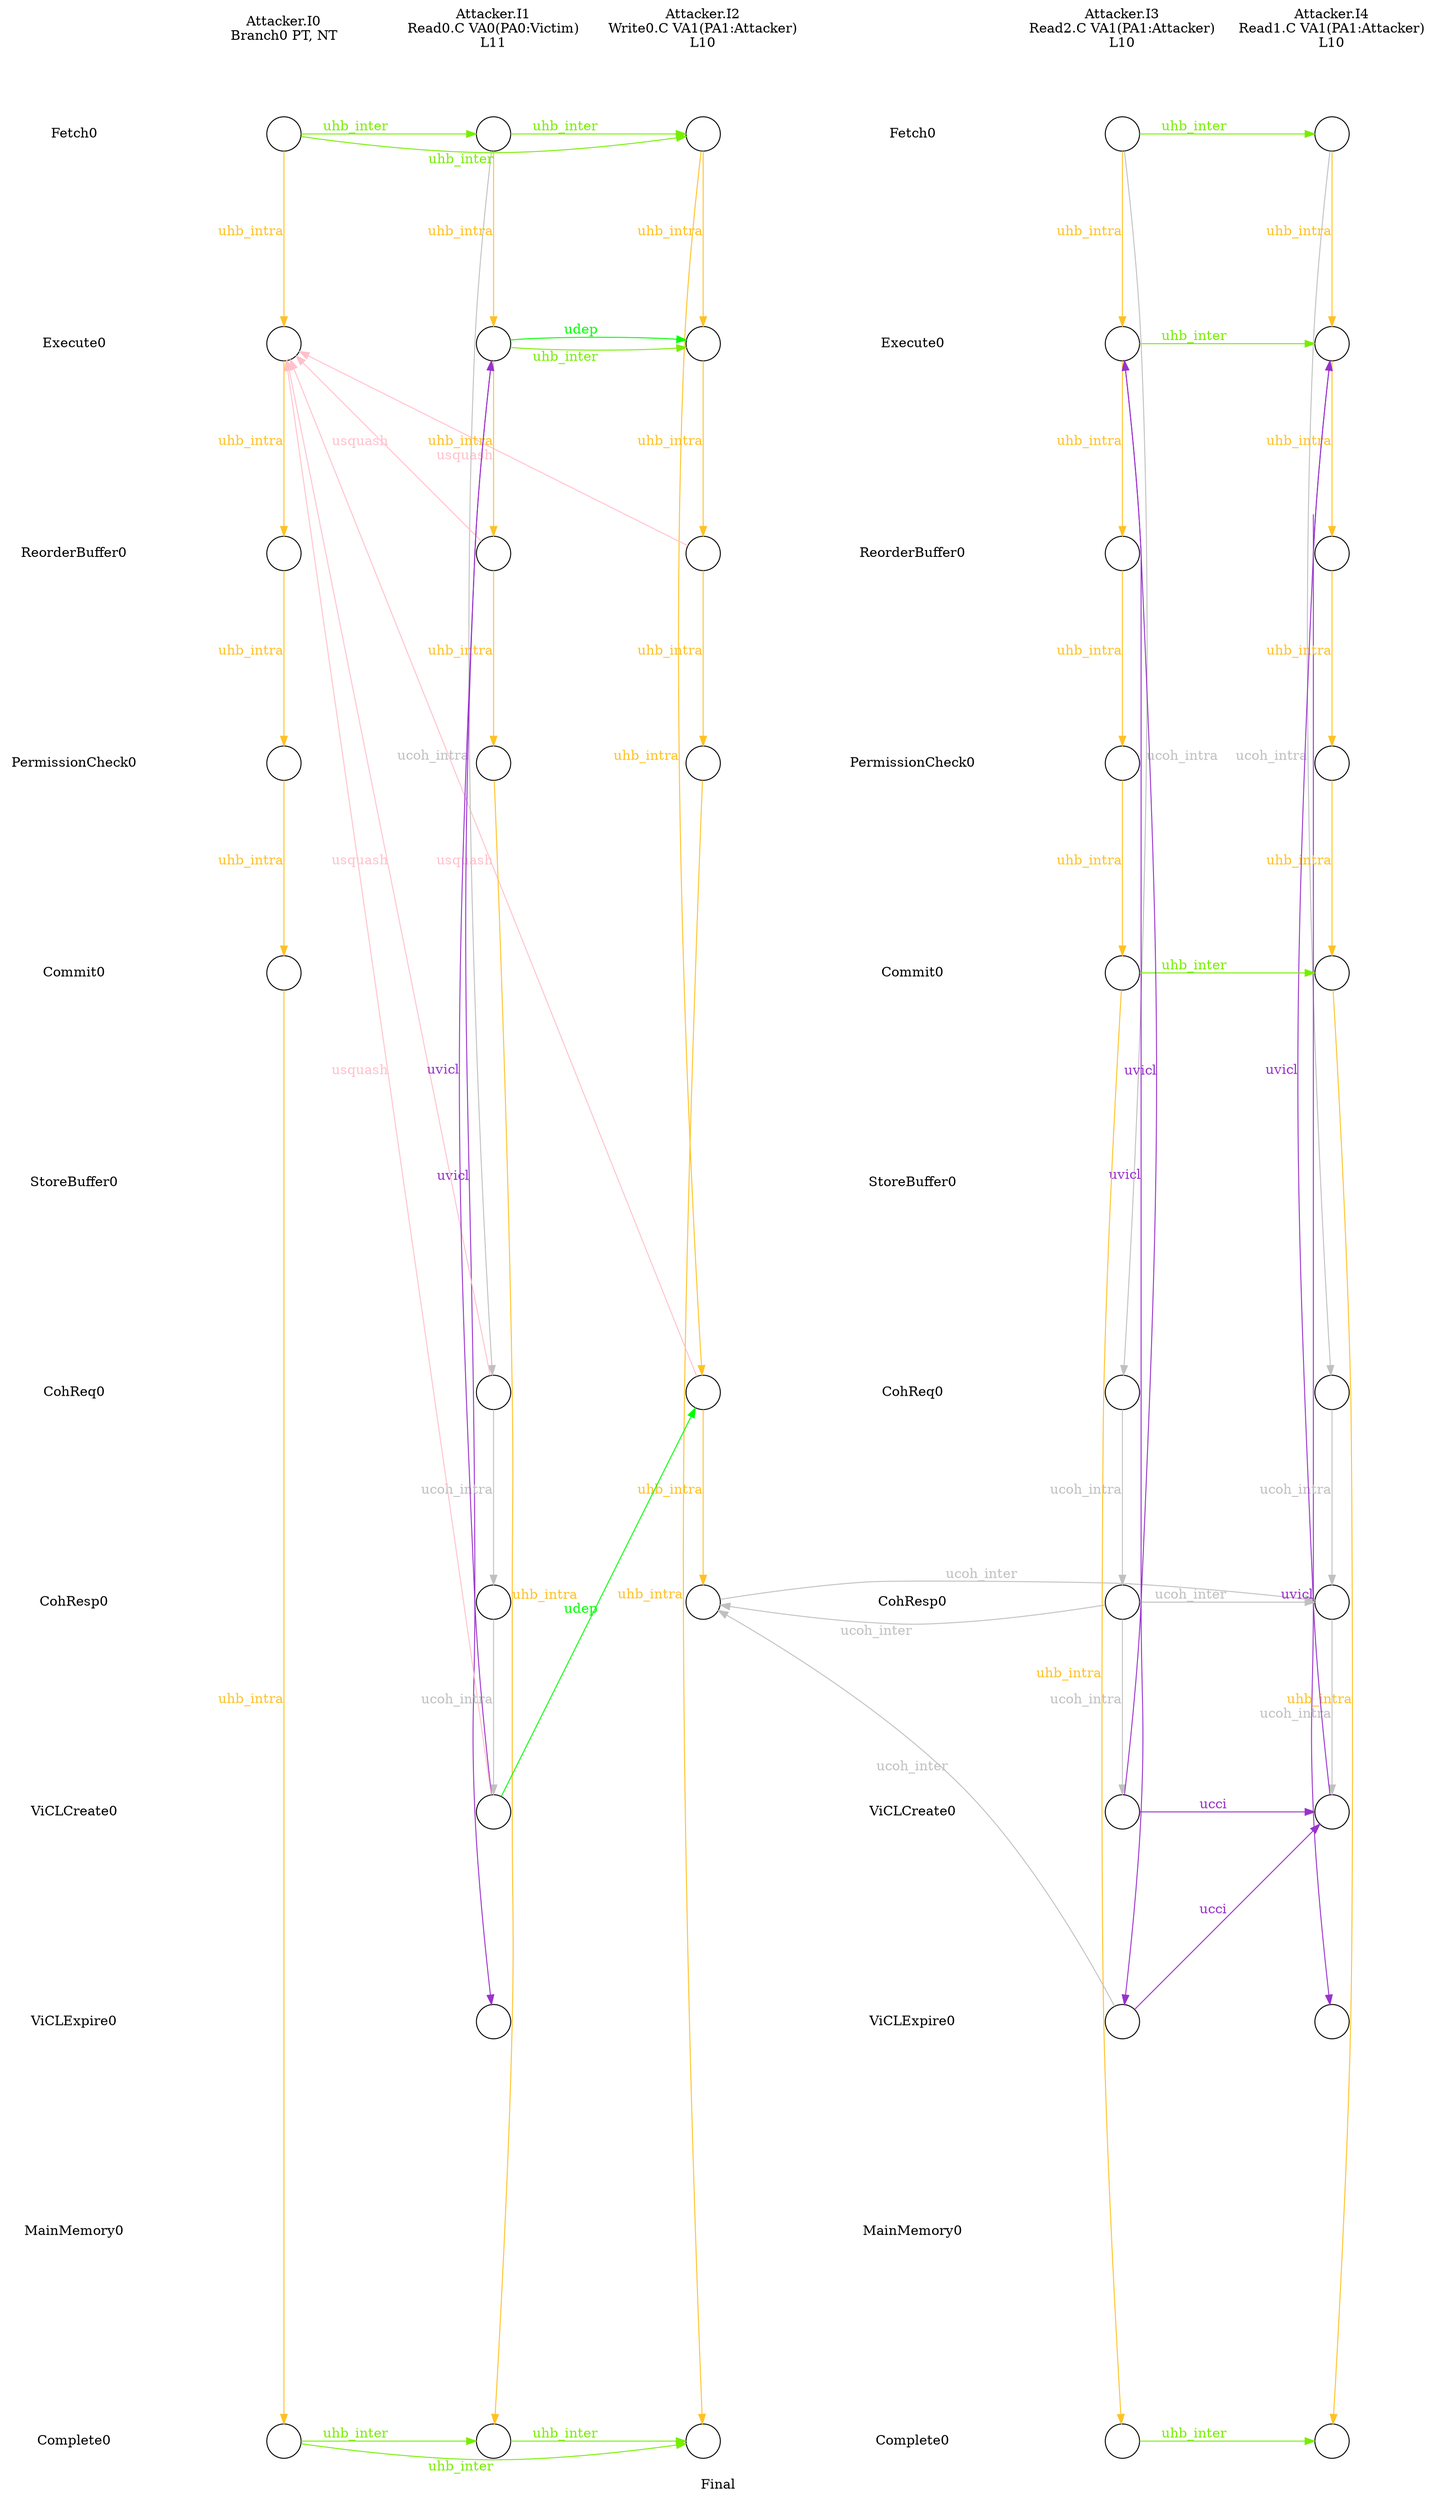 digraph G {
	layout=neato;
	overlap=scale;
	splines=true;
	label="Final";
	n0_0_label [label="Attacker.I0\nBranch0 PT, NT\n";pos="1,0.5!";shape=none];
	n1_0_label [label="Attacker.I1\nRead0.C VA0(PA0:Victim)\nL11\n";pos="2,0.5!";shape=none];
	n2_0_label [label="Attacker.I2\nWrite0.C VA1(PA1:Attacker)\nL10\n";pos="3,0.5!";shape=none];
	n3_0_label [label="Attacker.I3\nRead2.C VA1(PA1:Attacker)\nL10\n";pos="5,0.5!";shape=none];
	n4_0_label [label="Attacker.I4\nRead1.C VA1(PA1:Attacker)\nL10\n";pos="6,0.5!";shape=none];
	l0_8_label [label="ViCLCreate0";pos="0,-8!";shape=none];
	l0_7_label [label="CohResp0";pos="0,-7!";shape=none];
	l0_3_label [label="PermissionCheck0";pos="0,-3!";shape=none];
	l0_4_label [label="Commit0";pos="0,-4!";shape=none];
	l0_5_label [label="StoreBuffer0";pos="0,-5!";shape=none];
	l0_10_label [label="MainMemory0";pos="0,-10!";shape=none];
	l0_2_label [label="ReorderBuffer0";pos="0,-2!";shape=none];
	l0_6_label [label="CohReq0";pos="0,-6!";shape=none];
	l0_11_label [label="Complete0";pos="0,-11!";shape=none];
	l0_1_label [label="Execute0";pos="0,-1!";shape=none];
	l0_9_label [label="ViCLExpire0";pos="0,-9!";shape=none];
	l0_0_label [label="Fetch0";pos="0,-0!";shape=none];
	l4_8_label [label="ViCLCreate0";pos="4,-8!";shape=none];
	l4_7_label [label="CohResp0";pos="4,-7!";shape=none];
	l4_3_label [label="PermissionCheck0";pos="4,-3!";shape=none];
	l4_4_label [label="Commit0";pos="4,-4!";shape=none];
	l4_5_label [label="StoreBuffer0";pos="4,-5!";shape=none];
	l4_10_label [label="MainMemory0";pos="4,-10!";shape=none];
	l4_2_label [label="ReorderBuffer0";pos="4,-2!";shape=none];
	l4_6_label [label="CohReq0";pos="4,-6!";shape=none];
	l4_11_label [label="Complete0";pos="4,-11!";shape=none];
	l4_1_label [label="Execute0";pos="4,-1!";shape=none];
	l4_9_label [label="ViCLExpire0";pos="4,-9!";shape=none];
	l4_0_label [label="Fetch0";pos="4,-0!";shape=none];
	n2_0_0_0_Write0_at_0_0 [shape=circle;label="";pos="3,-0!";];
	n2_0_0_0_Write0_at_0_1 [shape=circle;label="";pos="3,-1!";];
	n2_0_0_0_Write0_at_0_2 [shape=circle;label="";pos="3,-2!";];
	n2_0_0_0_Write0_at_0_3 [shape=circle;label="";pos="3,-3!";];
	n2_0_0_0_Write0_at_0_6 [shape=circle;label="";pos="3,-6!";];
	n2_0_0_0_Write0_at_0_7 [shape=circle;label="";pos="3,-7!";];
	n2_0_0_0_Write0_at_0_11 [shape=circle;label="";pos="3,-11!";];
	n1_0_0_0_Read0_at_0_0 [shape=circle;label="";pos="2,-0!";];
	n1_0_0_0_Read0_at_0_1 [shape=circle;label="";pos="2,-1!";];
	n1_0_0_0_Read0_at_0_2 [shape=circle;label="";pos="2,-2!";];
	n1_0_0_0_Read0_at_0_3 [shape=circle;label="";pos="2,-3!";];
	n1_0_0_0_Read0_at_0_6 [shape=circle;label="";pos="2,-6!";];
	n1_0_0_0_Read0_at_0_7 [shape=circle;label="";pos="2,-7!";];
	n1_0_0_0_Read0_at_0_8 [shape=circle;label="";pos="2,-8!";];
	n1_0_0_0_Read0_at_0_9 [shape=circle;label="";pos="2,-9!";];
	n1_0_0_0_Read0_at_0_11 [shape=circle;label="";pos="2,-11!";];
	n0_0_0_0_Branch0_at_0_0 [shape=circle;label="";pos="1,-0!";];
	n0_0_0_0_Branch0_at_0_1 [shape=circle;label="";pos="1,-1!";];
	n0_0_0_0_Branch0_at_0_2 [shape=circle;label="";pos="1,-2!";];
	n0_0_0_0_Branch0_at_0_3 [shape=circle;label="";pos="1,-3!";];
	n0_0_0_0_Branch0_at_0_4 [shape=circle;label="";pos="1,-4!";];
	n0_0_0_0_Branch0_at_0_11 [shape=circle;label="";pos="1,-11!";];
	n4_1_0_0_Read1_at_1_0 [shape=circle;label="";pos="6,-0!";];
	n4_1_0_0_Read1_at_1_1 [shape=circle;label="";pos="6,-1!";];
	n4_1_0_0_Read1_at_1_2 [shape=circle;label="";pos="6,-2!";];
	n4_1_0_0_Read1_at_1_3 [shape=circle;label="";pos="6,-3!";];
	n4_1_0_0_Read1_at_1_4 [shape=circle;label="";pos="6,-4!";];
	n4_1_0_0_Read1_at_1_6 [shape=circle;label="";pos="6,-6!";];
	n4_1_0_0_Read1_at_1_7 [shape=circle;label="";pos="6,-7!";];
	n4_1_0_0_Read1_at_1_8 [shape=circle;label="";pos="6,-8!";];
	n4_1_0_0_Read1_at_1_9 [shape=circle;label="";pos="6,-9!";];
	n4_1_0_0_Read1_at_1_11 [shape=circle;label="";pos="6,-11!";];
	n3_1_0_0_Read2_at_1_0 [shape=circle;label="";pos="5,-0!";];
	n3_1_0_0_Read2_at_1_1 [shape=circle;label="";pos="5,-1!";];
	n3_1_0_0_Read2_at_1_2 [shape=circle;label="";pos="5,-2!";];
	n3_1_0_0_Read2_at_1_3 [shape=circle;label="";pos="5,-3!";];
	n3_1_0_0_Read2_at_1_4 [shape=circle;label="";pos="5,-4!";];
	n3_1_0_0_Read2_at_1_6 [shape=circle;label="";pos="5,-6!";];
	n3_1_0_0_Read2_at_1_7 [shape=circle;label="";pos="5,-7!";];
	n3_1_0_0_Read2_at_1_8 [shape=circle;label="";pos="5,-8!";];
	n3_1_0_0_Read2_at_1_9 [shape=circle;label="";pos="5,-9!";];
	n3_1_0_0_Read2_at_1_11 [shape=circle;label="";pos="5,-11!";];
	n2_0_0_0_Write0_at_0_2 -> n0_0_0_0_Branch0_at_0_1[label="usquash";constraint=false;color="pink";fontcolor="pink";];
	n2_0_0_0_Write0_at_0_6 -> n0_0_0_0_Branch0_at_0_1[label="usquash";constraint=false;color="pink";fontcolor="pink";];
	n1_0_0_0_Read0_at_0_2 -> n0_0_0_0_Branch0_at_0_1[label="usquash";constraint=false;color="pink";fontcolor="pink";];
	n1_0_0_0_Read0_at_0_6 -> n0_0_0_0_Branch0_at_0_1[label="usquash";constraint=false;color="pink";fontcolor="pink";];
	n1_0_0_0_Read0_at_0_8 -> n0_0_0_0_Branch0_at_0_1[label="usquash";constraint=false;color="pink";fontcolor="pink";];
	n1_0_0_0_Read0_at_0_1 -> n2_0_0_0_Write0_at_0_1[label="udep";constraint=false;color="green";fontcolor="green";];
	n1_0_0_0_Read0_at_0_8 -> n2_0_0_0_Write0_at_0_6[label="udep";constraint=false;color="green";fontcolor="green";];
	n2_0_0_0_Write0_at_0_0 -> n2_0_0_0_Write0_at_0_1[label="uhb_intra";constraint=false;color="goldenrod1";fontcolor="goldenrod1";];
	n2_0_0_0_Write0_at_0_0 -> n2_0_0_0_Write0_at_0_6[label="uhb_intra";constraint=false;color="goldenrod1";fontcolor="goldenrod1";];
	n2_0_0_0_Write0_at_0_1 -> n2_0_0_0_Write0_at_0_2[label="uhb_intra";constraint=false;color="goldenrod1";fontcolor="goldenrod1";];
	n2_0_0_0_Write0_at_0_2 -> n2_0_0_0_Write0_at_0_3[label="uhb_intra";constraint=false;color="goldenrod1";fontcolor="goldenrod1";];
	n2_0_0_0_Write0_at_0_3 -> n2_0_0_0_Write0_at_0_11[label="uhb_intra";constraint=false;color="goldenrod1";fontcolor="goldenrod1";];
	n2_0_0_0_Write0_at_0_6 -> n2_0_0_0_Write0_at_0_7[label="uhb_intra";constraint=false;color="goldenrod1";fontcolor="goldenrod1";];
	n1_0_0_0_Read0_at_0_0 -> n1_0_0_0_Read0_at_0_1[label="uhb_intra";constraint=false;color="goldenrod1";fontcolor="goldenrod1";];
	n1_0_0_0_Read0_at_0_1 -> n1_0_0_0_Read0_at_0_2[label="uhb_intra";constraint=false;color="goldenrod1";fontcolor="goldenrod1";];
	n1_0_0_0_Read0_at_0_2 -> n1_0_0_0_Read0_at_0_3[label="uhb_intra";constraint=false;color="goldenrod1";fontcolor="goldenrod1";];
	n1_0_0_0_Read0_at_0_3 -> n1_0_0_0_Read0_at_0_11[label="uhb_intra";constraint=false;color="goldenrod1";fontcolor="goldenrod1";];
	n0_0_0_0_Branch0_at_0_0 -> n0_0_0_0_Branch0_at_0_1[label="uhb_intra";constraint=false;color="goldenrod1";fontcolor="goldenrod1";];
	n0_0_0_0_Branch0_at_0_1 -> n0_0_0_0_Branch0_at_0_2[label="uhb_intra";constraint=false;color="goldenrod1";fontcolor="goldenrod1";];
	n0_0_0_0_Branch0_at_0_2 -> n0_0_0_0_Branch0_at_0_3[label="uhb_intra";constraint=false;color="goldenrod1";fontcolor="goldenrod1";];
	n0_0_0_0_Branch0_at_0_3 -> n0_0_0_0_Branch0_at_0_4[label="uhb_intra";constraint=false;color="goldenrod1";fontcolor="goldenrod1";];
	n0_0_0_0_Branch0_at_0_4 -> n0_0_0_0_Branch0_at_0_11[label="uhb_intra";constraint=false;color="goldenrod1";fontcolor="goldenrod1";];
	n4_1_0_0_Read1_at_1_0 -> n4_1_0_0_Read1_at_1_1[label="uhb_intra";constraint=false;color="goldenrod1";fontcolor="goldenrod1";];
	n4_1_0_0_Read1_at_1_1 -> n4_1_0_0_Read1_at_1_2[label="uhb_intra";constraint=false;color="goldenrod1";fontcolor="goldenrod1";];
	n4_1_0_0_Read1_at_1_2 -> n4_1_0_0_Read1_at_1_3[label="uhb_intra";constraint=false;color="goldenrod1";fontcolor="goldenrod1";];
	n4_1_0_0_Read1_at_1_3 -> n4_1_0_0_Read1_at_1_4[label="uhb_intra";constraint=false;color="goldenrod1";fontcolor="goldenrod1";];
	n4_1_0_0_Read1_at_1_4 -> n4_1_0_0_Read1_at_1_11[label="uhb_intra";constraint=false;color="goldenrod1";fontcolor="goldenrod1";];
	n3_1_0_0_Read2_at_1_0 -> n3_1_0_0_Read2_at_1_1[label="uhb_intra";constraint=false;color="goldenrod1";fontcolor="goldenrod1";];
	n3_1_0_0_Read2_at_1_1 -> n3_1_0_0_Read2_at_1_2[label="uhb_intra";constraint=false;color="goldenrod1";fontcolor="goldenrod1";];
	n3_1_0_0_Read2_at_1_2 -> n3_1_0_0_Read2_at_1_3[label="uhb_intra";constraint=false;color="goldenrod1";fontcolor="goldenrod1";];
	n3_1_0_0_Read2_at_1_3 -> n3_1_0_0_Read2_at_1_4[label="uhb_intra";constraint=false;color="goldenrod1";fontcolor="goldenrod1";];
	n3_1_0_0_Read2_at_1_4 -> n3_1_0_0_Read2_at_1_11[label="uhb_intra";constraint=false;color="goldenrod1";fontcolor="goldenrod1";];
	n2_0_0_0_Write0_at_0_7 -> n4_1_0_0_Read1_at_1_7[label="ucoh_inter";constraint=false;color="gray";fontcolor="gray";];
	n3_1_0_0_Read2_at_1_7 -> n2_0_0_0_Write0_at_0_7[label="ucoh_inter";constraint=false;color="gray";fontcolor="gray";];
	n3_1_0_0_Read2_at_1_7 -> n4_1_0_0_Read1_at_1_7[label="ucoh_inter";constraint=false;color="gray";fontcolor="gray";];
	n3_1_0_0_Read2_at_1_9 -> n2_0_0_0_Write0_at_0_7[label="ucoh_inter";constraint=false;color="gray";fontcolor="gray";];
	n1_0_0_0_Read0_at_0_0 -> n2_0_0_0_Write0_at_0_0[label="uhb_inter";constraint=false;color="chartreuse2";fontcolor="chartreuse2";];
	n1_0_0_0_Read0_at_0_1 -> n2_0_0_0_Write0_at_0_1[label="uhb_inter";constraint=false;color="chartreuse2";fontcolor="chartreuse2";];
	n1_0_0_0_Read0_at_0_11 -> n2_0_0_0_Write0_at_0_11[label="uhb_inter";constraint=false;color="chartreuse2";fontcolor="chartreuse2";];
	n0_0_0_0_Branch0_at_0_0 -> n2_0_0_0_Write0_at_0_0[label="uhb_inter";constraint=false;color="chartreuse2";fontcolor="chartreuse2";];
	n0_0_0_0_Branch0_at_0_0 -> n1_0_0_0_Read0_at_0_0[label="uhb_inter";constraint=false;color="chartreuse2";fontcolor="chartreuse2";];
	n0_0_0_0_Branch0_at_0_11 -> n2_0_0_0_Write0_at_0_11[label="uhb_inter";constraint=false;color="chartreuse2";fontcolor="chartreuse2";];
	n0_0_0_0_Branch0_at_0_11 -> n1_0_0_0_Read0_at_0_11[label="uhb_inter";constraint=false;color="chartreuse2";fontcolor="chartreuse2";];
	n3_1_0_0_Read2_at_1_0 -> n4_1_0_0_Read1_at_1_0[label="uhb_inter";constraint=false;color="chartreuse2";fontcolor="chartreuse2";];
	n3_1_0_0_Read2_at_1_1 -> n4_1_0_0_Read1_at_1_1[label="uhb_inter";constraint=false;color="chartreuse2";fontcolor="chartreuse2";];
	n3_1_0_0_Read2_at_1_4 -> n4_1_0_0_Read1_at_1_4[label="uhb_inter";constraint=false;color="chartreuse2";fontcolor="chartreuse2";];
	n3_1_0_0_Read2_at_1_11 -> n4_1_0_0_Read1_at_1_11[label="uhb_inter";constraint=false;color="chartreuse2";fontcolor="chartreuse2";];
	n1_0_0_0_Read0_at_0_1 -> n1_0_0_0_Read0_at_0_9[label="uvicl";constraint=false;color="darkorchid";fontcolor="darkorchid";];
	n1_0_0_0_Read0_at_0_8 -> n1_0_0_0_Read0_at_0_1[label="uvicl";constraint=false;color="darkorchid";fontcolor="darkorchid";];
	n4_1_0_0_Read1_at_1_1 -> n4_1_0_0_Read1_at_1_9[label="uvicl";constraint=false;color="darkorchid";fontcolor="darkorchid";];
	n4_1_0_0_Read1_at_1_8 -> n4_1_0_0_Read1_at_1_1[label="uvicl";constraint=false;color="darkorchid";fontcolor="darkorchid";];
	n3_1_0_0_Read2_at_1_1 -> n3_1_0_0_Read2_at_1_9[label="uvicl";constraint=false;color="darkorchid";fontcolor="darkorchid";];
	n3_1_0_0_Read2_at_1_8 -> n3_1_0_0_Read2_at_1_1[label="uvicl";constraint=false;color="darkorchid";fontcolor="darkorchid";];
	n3_1_0_0_Read2_at_1_8 -> n4_1_0_0_Read1_at_1_8[label="ucci";constraint=false;color="darkorchid";fontcolor="darkorchid";];
	n3_1_0_0_Read2_at_1_9 -> n4_1_0_0_Read1_at_1_8[label="ucci";constraint=false;color="darkorchid";fontcolor="darkorchid";];
	n1_0_0_0_Read0_at_0_0 -> n1_0_0_0_Read0_at_0_6[label="ucoh_intra";constraint=false;color="gray";fontcolor="gray";];
	n1_0_0_0_Read0_at_0_6 -> n1_0_0_0_Read0_at_0_7[label="ucoh_intra";constraint=false;color="gray";fontcolor="gray";];
	n1_0_0_0_Read0_at_0_7 -> n1_0_0_0_Read0_at_0_8[label="ucoh_intra";constraint=false;color="gray";fontcolor="gray";];
	n4_1_0_0_Read1_at_1_0 -> n4_1_0_0_Read1_at_1_6[label="ucoh_intra";constraint=false;color="gray";fontcolor="gray";];
	n4_1_0_0_Read1_at_1_6 -> n4_1_0_0_Read1_at_1_7[label="ucoh_intra";constraint=false;color="gray";fontcolor="gray";];
	n4_1_0_0_Read1_at_1_7 -> n4_1_0_0_Read1_at_1_8[label="ucoh_intra";constraint=false;color="gray";fontcolor="gray";];
	n3_1_0_0_Read2_at_1_0 -> n3_1_0_0_Read2_at_1_6[label="ucoh_intra";constraint=false;color="gray";fontcolor="gray";];
	n3_1_0_0_Read2_at_1_6 -> n3_1_0_0_Read2_at_1_7[label="ucoh_intra";constraint=false;color="gray";fontcolor="gray";];
	n3_1_0_0_Read2_at_1_7 -> n3_1_0_0_Read2_at_1_8[label="ucoh_intra";constraint=false;color="gray";fontcolor="gray";];
}
